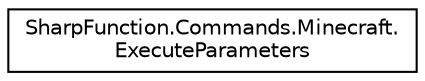 digraph "Graphical Class Hierarchy"
{
 // LATEX_PDF_SIZE
  edge [fontname="Helvetica",fontsize="10",labelfontname="Helvetica",labelfontsize="10"];
  node [fontname="Helvetica",fontsize="10",shape=record];
  rankdir="LR";
  Node0 [label="SharpFunction.Commands.Minecraft.\lExecuteParameters",height=0.2,width=0.4,color="black", fillcolor="white", style="filled",URL="$struct_sharp_function_1_1_commands_1_1_minecraft_1_1_execute_parameters.html",tooltip="Represents collection of conditions for /execute command with most of it being metadata"];
}

